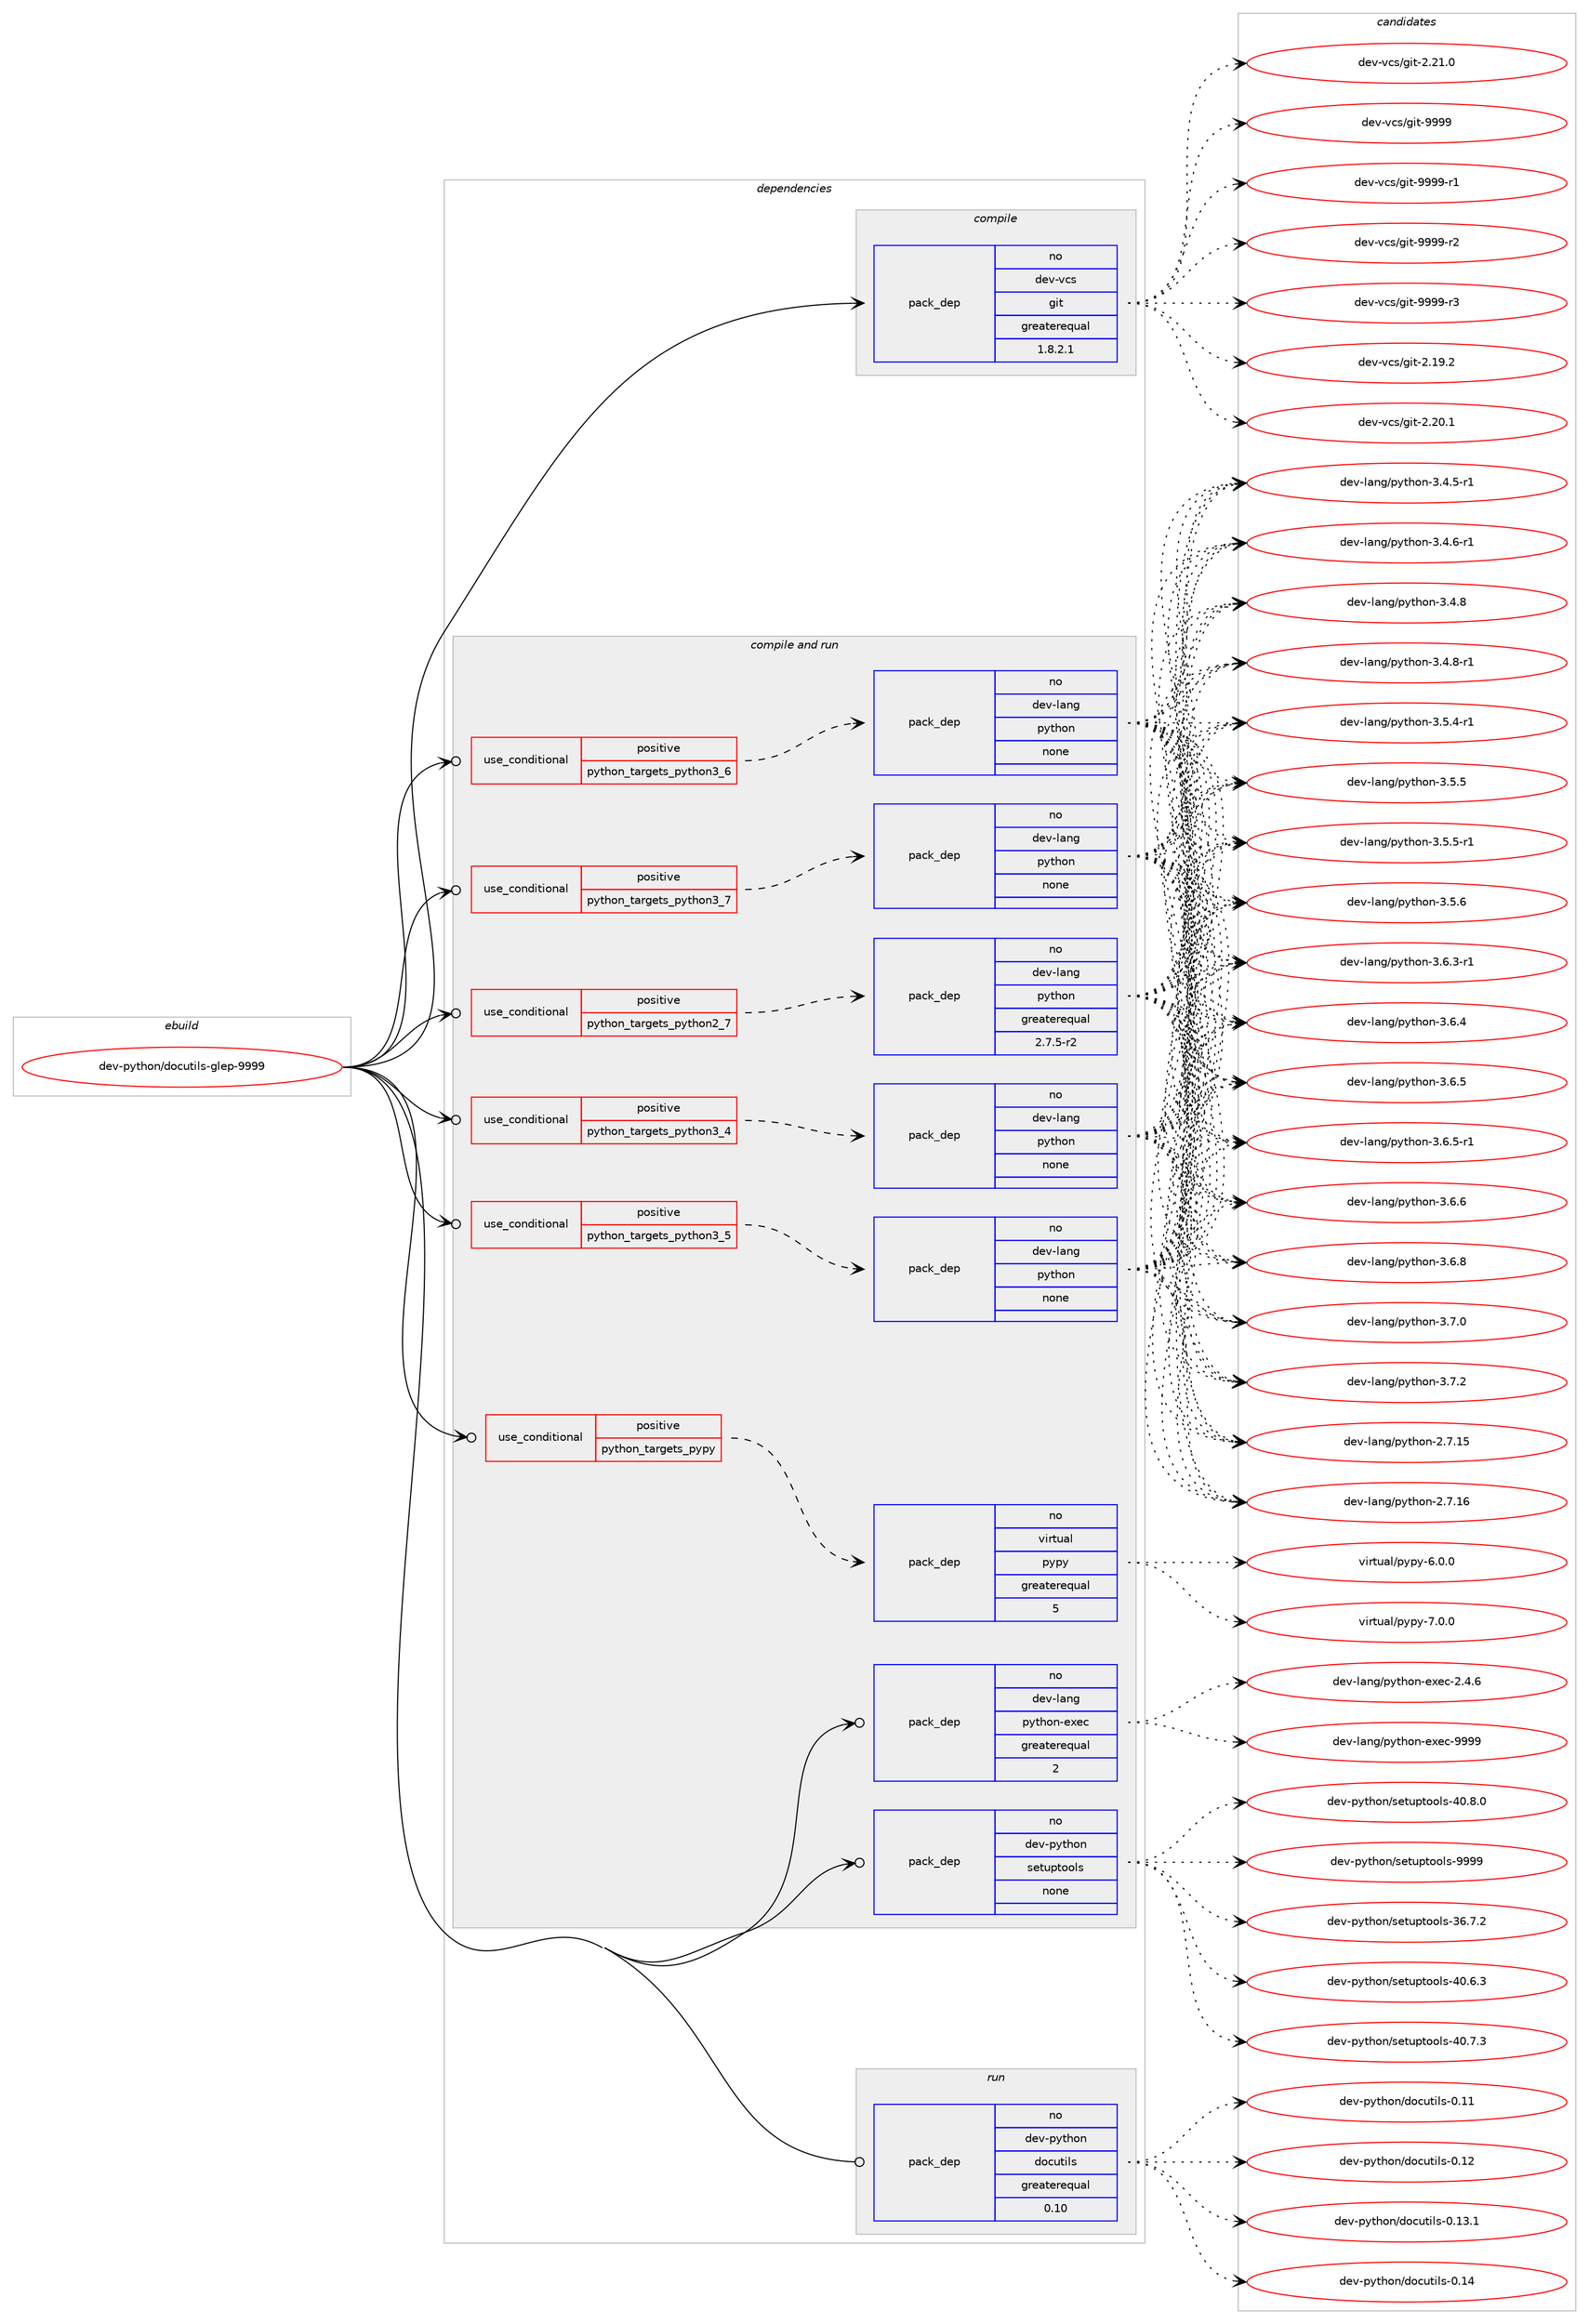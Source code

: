 digraph prolog {

# *************
# Graph options
# *************

newrank=true;
concentrate=true;
compound=true;
graph [rankdir=LR,fontname=Helvetica,fontsize=10,ranksep=1.5];#, ranksep=2.5, nodesep=0.2];
edge  [arrowhead=vee];
node  [fontname=Helvetica,fontsize=10];

# **********
# The ebuild
# **********

subgraph cluster_leftcol {
color=gray;
rank=same;
label=<<i>ebuild</i>>;
id [label="dev-python/docutils-glep-9999", color=red, width=4, href="../dev-python/docutils-glep-9999.svg"];
}

# ****************
# The dependencies
# ****************

subgraph cluster_midcol {
color=gray;
label=<<i>dependencies</i>>;
subgraph cluster_compile {
fillcolor="#eeeeee";
style=filled;
label=<<i>compile</i>>;
subgraph pack1010157 {
dependency1407042 [label=<<TABLE BORDER="0" CELLBORDER="1" CELLSPACING="0" CELLPADDING="4" WIDTH="220"><TR><TD ROWSPAN="6" CELLPADDING="30">pack_dep</TD></TR><TR><TD WIDTH="110">no</TD></TR><TR><TD>dev-vcs</TD></TR><TR><TD>git</TD></TR><TR><TD>greaterequal</TD></TR><TR><TD>1.8.2.1</TD></TR></TABLE>>, shape=none, color=blue];
}
id:e -> dependency1407042:w [weight=20,style="solid",arrowhead="vee"];
}
subgraph cluster_compileandrun {
fillcolor="#eeeeee";
style=filled;
label=<<i>compile and run</i>>;
subgraph cond373629 {
dependency1407043 [label=<<TABLE BORDER="0" CELLBORDER="1" CELLSPACING="0" CELLPADDING="4"><TR><TD ROWSPAN="3" CELLPADDING="10">use_conditional</TD></TR><TR><TD>positive</TD></TR><TR><TD>python_targets_pypy</TD></TR></TABLE>>, shape=none, color=red];
subgraph pack1010158 {
dependency1407044 [label=<<TABLE BORDER="0" CELLBORDER="1" CELLSPACING="0" CELLPADDING="4" WIDTH="220"><TR><TD ROWSPAN="6" CELLPADDING="30">pack_dep</TD></TR><TR><TD WIDTH="110">no</TD></TR><TR><TD>virtual</TD></TR><TR><TD>pypy</TD></TR><TR><TD>greaterequal</TD></TR><TR><TD>5</TD></TR></TABLE>>, shape=none, color=blue];
}
dependency1407043:e -> dependency1407044:w [weight=20,style="dashed",arrowhead="vee"];
}
id:e -> dependency1407043:w [weight=20,style="solid",arrowhead="odotvee"];
subgraph cond373630 {
dependency1407045 [label=<<TABLE BORDER="0" CELLBORDER="1" CELLSPACING="0" CELLPADDING="4"><TR><TD ROWSPAN="3" CELLPADDING="10">use_conditional</TD></TR><TR><TD>positive</TD></TR><TR><TD>python_targets_python2_7</TD></TR></TABLE>>, shape=none, color=red];
subgraph pack1010159 {
dependency1407046 [label=<<TABLE BORDER="0" CELLBORDER="1" CELLSPACING="0" CELLPADDING="4" WIDTH="220"><TR><TD ROWSPAN="6" CELLPADDING="30">pack_dep</TD></TR><TR><TD WIDTH="110">no</TD></TR><TR><TD>dev-lang</TD></TR><TR><TD>python</TD></TR><TR><TD>greaterequal</TD></TR><TR><TD>2.7.5-r2</TD></TR></TABLE>>, shape=none, color=blue];
}
dependency1407045:e -> dependency1407046:w [weight=20,style="dashed",arrowhead="vee"];
}
id:e -> dependency1407045:w [weight=20,style="solid",arrowhead="odotvee"];
subgraph cond373631 {
dependency1407047 [label=<<TABLE BORDER="0" CELLBORDER="1" CELLSPACING="0" CELLPADDING="4"><TR><TD ROWSPAN="3" CELLPADDING="10">use_conditional</TD></TR><TR><TD>positive</TD></TR><TR><TD>python_targets_python3_4</TD></TR></TABLE>>, shape=none, color=red];
subgraph pack1010160 {
dependency1407048 [label=<<TABLE BORDER="0" CELLBORDER="1" CELLSPACING="0" CELLPADDING="4" WIDTH="220"><TR><TD ROWSPAN="6" CELLPADDING="30">pack_dep</TD></TR><TR><TD WIDTH="110">no</TD></TR><TR><TD>dev-lang</TD></TR><TR><TD>python</TD></TR><TR><TD>none</TD></TR><TR><TD></TD></TR></TABLE>>, shape=none, color=blue];
}
dependency1407047:e -> dependency1407048:w [weight=20,style="dashed",arrowhead="vee"];
}
id:e -> dependency1407047:w [weight=20,style="solid",arrowhead="odotvee"];
subgraph cond373632 {
dependency1407049 [label=<<TABLE BORDER="0" CELLBORDER="1" CELLSPACING="0" CELLPADDING="4"><TR><TD ROWSPAN="3" CELLPADDING="10">use_conditional</TD></TR><TR><TD>positive</TD></TR><TR><TD>python_targets_python3_5</TD></TR></TABLE>>, shape=none, color=red];
subgraph pack1010161 {
dependency1407050 [label=<<TABLE BORDER="0" CELLBORDER="1" CELLSPACING="0" CELLPADDING="4" WIDTH="220"><TR><TD ROWSPAN="6" CELLPADDING="30">pack_dep</TD></TR><TR><TD WIDTH="110">no</TD></TR><TR><TD>dev-lang</TD></TR><TR><TD>python</TD></TR><TR><TD>none</TD></TR><TR><TD></TD></TR></TABLE>>, shape=none, color=blue];
}
dependency1407049:e -> dependency1407050:w [weight=20,style="dashed",arrowhead="vee"];
}
id:e -> dependency1407049:w [weight=20,style="solid",arrowhead="odotvee"];
subgraph cond373633 {
dependency1407051 [label=<<TABLE BORDER="0" CELLBORDER="1" CELLSPACING="0" CELLPADDING="4"><TR><TD ROWSPAN="3" CELLPADDING="10">use_conditional</TD></TR><TR><TD>positive</TD></TR><TR><TD>python_targets_python3_6</TD></TR></TABLE>>, shape=none, color=red];
subgraph pack1010162 {
dependency1407052 [label=<<TABLE BORDER="0" CELLBORDER="1" CELLSPACING="0" CELLPADDING="4" WIDTH="220"><TR><TD ROWSPAN="6" CELLPADDING="30">pack_dep</TD></TR><TR><TD WIDTH="110">no</TD></TR><TR><TD>dev-lang</TD></TR><TR><TD>python</TD></TR><TR><TD>none</TD></TR><TR><TD></TD></TR></TABLE>>, shape=none, color=blue];
}
dependency1407051:e -> dependency1407052:w [weight=20,style="dashed",arrowhead="vee"];
}
id:e -> dependency1407051:w [weight=20,style="solid",arrowhead="odotvee"];
subgraph cond373634 {
dependency1407053 [label=<<TABLE BORDER="0" CELLBORDER="1" CELLSPACING="0" CELLPADDING="4"><TR><TD ROWSPAN="3" CELLPADDING="10">use_conditional</TD></TR><TR><TD>positive</TD></TR><TR><TD>python_targets_python3_7</TD></TR></TABLE>>, shape=none, color=red];
subgraph pack1010163 {
dependency1407054 [label=<<TABLE BORDER="0" CELLBORDER="1" CELLSPACING="0" CELLPADDING="4" WIDTH="220"><TR><TD ROWSPAN="6" CELLPADDING="30">pack_dep</TD></TR><TR><TD WIDTH="110">no</TD></TR><TR><TD>dev-lang</TD></TR><TR><TD>python</TD></TR><TR><TD>none</TD></TR><TR><TD></TD></TR></TABLE>>, shape=none, color=blue];
}
dependency1407053:e -> dependency1407054:w [weight=20,style="dashed",arrowhead="vee"];
}
id:e -> dependency1407053:w [weight=20,style="solid",arrowhead="odotvee"];
subgraph pack1010164 {
dependency1407055 [label=<<TABLE BORDER="0" CELLBORDER="1" CELLSPACING="0" CELLPADDING="4" WIDTH="220"><TR><TD ROWSPAN="6" CELLPADDING="30">pack_dep</TD></TR><TR><TD WIDTH="110">no</TD></TR><TR><TD>dev-lang</TD></TR><TR><TD>python-exec</TD></TR><TR><TD>greaterequal</TD></TR><TR><TD>2</TD></TR></TABLE>>, shape=none, color=blue];
}
id:e -> dependency1407055:w [weight=20,style="solid",arrowhead="odotvee"];
subgraph pack1010165 {
dependency1407056 [label=<<TABLE BORDER="0" CELLBORDER="1" CELLSPACING="0" CELLPADDING="4" WIDTH="220"><TR><TD ROWSPAN="6" CELLPADDING="30">pack_dep</TD></TR><TR><TD WIDTH="110">no</TD></TR><TR><TD>dev-python</TD></TR><TR><TD>setuptools</TD></TR><TR><TD>none</TD></TR><TR><TD></TD></TR></TABLE>>, shape=none, color=blue];
}
id:e -> dependency1407056:w [weight=20,style="solid",arrowhead="odotvee"];
}
subgraph cluster_run {
fillcolor="#eeeeee";
style=filled;
label=<<i>run</i>>;
subgraph pack1010166 {
dependency1407057 [label=<<TABLE BORDER="0" CELLBORDER="1" CELLSPACING="0" CELLPADDING="4" WIDTH="220"><TR><TD ROWSPAN="6" CELLPADDING="30">pack_dep</TD></TR><TR><TD WIDTH="110">no</TD></TR><TR><TD>dev-python</TD></TR><TR><TD>docutils</TD></TR><TR><TD>greaterequal</TD></TR><TR><TD>0.10</TD></TR></TABLE>>, shape=none, color=blue];
}
id:e -> dependency1407057:w [weight=20,style="solid",arrowhead="odot"];
}
}

# **************
# The candidates
# **************

subgraph cluster_choices {
rank=same;
color=gray;
label=<<i>candidates</i>>;

subgraph choice1010157 {
color=black;
nodesep=1;
choice10010111845118991154710310511645504649574650 [label="dev-vcs/git-2.19.2", color=red, width=4,href="../dev-vcs/git-2.19.2.svg"];
choice10010111845118991154710310511645504650484649 [label="dev-vcs/git-2.20.1", color=red, width=4,href="../dev-vcs/git-2.20.1.svg"];
choice10010111845118991154710310511645504650494648 [label="dev-vcs/git-2.21.0", color=red, width=4,href="../dev-vcs/git-2.21.0.svg"];
choice1001011184511899115471031051164557575757 [label="dev-vcs/git-9999", color=red, width=4,href="../dev-vcs/git-9999.svg"];
choice10010111845118991154710310511645575757574511449 [label="dev-vcs/git-9999-r1", color=red, width=4,href="../dev-vcs/git-9999-r1.svg"];
choice10010111845118991154710310511645575757574511450 [label="dev-vcs/git-9999-r2", color=red, width=4,href="../dev-vcs/git-9999-r2.svg"];
choice10010111845118991154710310511645575757574511451 [label="dev-vcs/git-9999-r3", color=red, width=4,href="../dev-vcs/git-9999-r3.svg"];
dependency1407042:e -> choice10010111845118991154710310511645504649574650:w [style=dotted,weight="100"];
dependency1407042:e -> choice10010111845118991154710310511645504650484649:w [style=dotted,weight="100"];
dependency1407042:e -> choice10010111845118991154710310511645504650494648:w [style=dotted,weight="100"];
dependency1407042:e -> choice1001011184511899115471031051164557575757:w [style=dotted,weight="100"];
dependency1407042:e -> choice10010111845118991154710310511645575757574511449:w [style=dotted,weight="100"];
dependency1407042:e -> choice10010111845118991154710310511645575757574511450:w [style=dotted,weight="100"];
dependency1407042:e -> choice10010111845118991154710310511645575757574511451:w [style=dotted,weight="100"];
}
subgraph choice1010158 {
color=black;
nodesep=1;
choice1181051141161179710847112121112121455446484648 [label="virtual/pypy-6.0.0", color=red, width=4,href="../virtual/pypy-6.0.0.svg"];
choice1181051141161179710847112121112121455546484648 [label="virtual/pypy-7.0.0", color=red, width=4,href="../virtual/pypy-7.0.0.svg"];
dependency1407044:e -> choice1181051141161179710847112121112121455446484648:w [style=dotted,weight="100"];
dependency1407044:e -> choice1181051141161179710847112121112121455546484648:w [style=dotted,weight="100"];
}
subgraph choice1010159 {
color=black;
nodesep=1;
choice10010111845108971101034711212111610411111045504655464953 [label="dev-lang/python-2.7.15", color=red, width=4,href="../dev-lang/python-2.7.15.svg"];
choice10010111845108971101034711212111610411111045504655464954 [label="dev-lang/python-2.7.16", color=red, width=4,href="../dev-lang/python-2.7.16.svg"];
choice1001011184510897110103471121211161041111104551465246534511449 [label="dev-lang/python-3.4.5-r1", color=red, width=4,href="../dev-lang/python-3.4.5-r1.svg"];
choice1001011184510897110103471121211161041111104551465246544511449 [label="dev-lang/python-3.4.6-r1", color=red, width=4,href="../dev-lang/python-3.4.6-r1.svg"];
choice100101118451089711010347112121116104111110455146524656 [label="dev-lang/python-3.4.8", color=red, width=4,href="../dev-lang/python-3.4.8.svg"];
choice1001011184510897110103471121211161041111104551465246564511449 [label="dev-lang/python-3.4.8-r1", color=red, width=4,href="../dev-lang/python-3.4.8-r1.svg"];
choice1001011184510897110103471121211161041111104551465346524511449 [label="dev-lang/python-3.5.4-r1", color=red, width=4,href="../dev-lang/python-3.5.4-r1.svg"];
choice100101118451089711010347112121116104111110455146534653 [label="dev-lang/python-3.5.5", color=red, width=4,href="../dev-lang/python-3.5.5.svg"];
choice1001011184510897110103471121211161041111104551465346534511449 [label="dev-lang/python-3.5.5-r1", color=red, width=4,href="../dev-lang/python-3.5.5-r1.svg"];
choice100101118451089711010347112121116104111110455146534654 [label="dev-lang/python-3.5.6", color=red, width=4,href="../dev-lang/python-3.5.6.svg"];
choice1001011184510897110103471121211161041111104551465446514511449 [label="dev-lang/python-3.6.3-r1", color=red, width=4,href="../dev-lang/python-3.6.3-r1.svg"];
choice100101118451089711010347112121116104111110455146544652 [label="dev-lang/python-3.6.4", color=red, width=4,href="../dev-lang/python-3.6.4.svg"];
choice100101118451089711010347112121116104111110455146544653 [label="dev-lang/python-3.6.5", color=red, width=4,href="../dev-lang/python-3.6.5.svg"];
choice1001011184510897110103471121211161041111104551465446534511449 [label="dev-lang/python-3.6.5-r1", color=red, width=4,href="../dev-lang/python-3.6.5-r1.svg"];
choice100101118451089711010347112121116104111110455146544654 [label="dev-lang/python-3.6.6", color=red, width=4,href="../dev-lang/python-3.6.6.svg"];
choice100101118451089711010347112121116104111110455146544656 [label="dev-lang/python-3.6.8", color=red, width=4,href="../dev-lang/python-3.6.8.svg"];
choice100101118451089711010347112121116104111110455146554648 [label="dev-lang/python-3.7.0", color=red, width=4,href="../dev-lang/python-3.7.0.svg"];
choice100101118451089711010347112121116104111110455146554650 [label="dev-lang/python-3.7.2", color=red, width=4,href="../dev-lang/python-3.7.2.svg"];
dependency1407046:e -> choice10010111845108971101034711212111610411111045504655464953:w [style=dotted,weight="100"];
dependency1407046:e -> choice10010111845108971101034711212111610411111045504655464954:w [style=dotted,weight="100"];
dependency1407046:e -> choice1001011184510897110103471121211161041111104551465246534511449:w [style=dotted,weight="100"];
dependency1407046:e -> choice1001011184510897110103471121211161041111104551465246544511449:w [style=dotted,weight="100"];
dependency1407046:e -> choice100101118451089711010347112121116104111110455146524656:w [style=dotted,weight="100"];
dependency1407046:e -> choice1001011184510897110103471121211161041111104551465246564511449:w [style=dotted,weight="100"];
dependency1407046:e -> choice1001011184510897110103471121211161041111104551465346524511449:w [style=dotted,weight="100"];
dependency1407046:e -> choice100101118451089711010347112121116104111110455146534653:w [style=dotted,weight="100"];
dependency1407046:e -> choice1001011184510897110103471121211161041111104551465346534511449:w [style=dotted,weight="100"];
dependency1407046:e -> choice100101118451089711010347112121116104111110455146534654:w [style=dotted,weight="100"];
dependency1407046:e -> choice1001011184510897110103471121211161041111104551465446514511449:w [style=dotted,weight="100"];
dependency1407046:e -> choice100101118451089711010347112121116104111110455146544652:w [style=dotted,weight="100"];
dependency1407046:e -> choice100101118451089711010347112121116104111110455146544653:w [style=dotted,weight="100"];
dependency1407046:e -> choice1001011184510897110103471121211161041111104551465446534511449:w [style=dotted,weight="100"];
dependency1407046:e -> choice100101118451089711010347112121116104111110455146544654:w [style=dotted,weight="100"];
dependency1407046:e -> choice100101118451089711010347112121116104111110455146544656:w [style=dotted,weight="100"];
dependency1407046:e -> choice100101118451089711010347112121116104111110455146554648:w [style=dotted,weight="100"];
dependency1407046:e -> choice100101118451089711010347112121116104111110455146554650:w [style=dotted,weight="100"];
}
subgraph choice1010160 {
color=black;
nodesep=1;
choice10010111845108971101034711212111610411111045504655464953 [label="dev-lang/python-2.7.15", color=red, width=4,href="../dev-lang/python-2.7.15.svg"];
choice10010111845108971101034711212111610411111045504655464954 [label="dev-lang/python-2.7.16", color=red, width=4,href="../dev-lang/python-2.7.16.svg"];
choice1001011184510897110103471121211161041111104551465246534511449 [label="dev-lang/python-3.4.5-r1", color=red, width=4,href="../dev-lang/python-3.4.5-r1.svg"];
choice1001011184510897110103471121211161041111104551465246544511449 [label="dev-lang/python-3.4.6-r1", color=red, width=4,href="../dev-lang/python-3.4.6-r1.svg"];
choice100101118451089711010347112121116104111110455146524656 [label="dev-lang/python-3.4.8", color=red, width=4,href="../dev-lang/python-3.4.8.svg"];
choice1001011184510897110103471121211161041111104551465246564511449 [label="dev-lang/python-3.4.8-r1", color=red, width=4,href="../dev-lang/python-3.4.8-r1.svg"];
choice1001011184510897110103471121211161041111104551465346524511449 [label="dev-lang/python-3.5.4-r1", color=red, width=4,href="../dev-lang/python-3.5.4-r1.svg"];
choice100101118451089711010347112121116104111110455146534653 [label="dev-lang/python-3.5.5", color=red, width=4,href="../dev-lang/python-3.5.5.svg"];
choice1001011184510897110103471121211161041111104551465346534511449 [label="dev-lang/python-3.5.5-r1", color=red, width=4,href="../dev-lang/python-3.5.5-r1.svg"];
choice100101118451089711010347112121116104111110455146534654 [label="dev-lang/python-3.5.6", color=red, width=4,href="../dev-lang/python-3.5.6.svg"];
choice1001011184510897110103471121211161041111104551465446514511449 [label="dev-lang/python-3.6.3-r1", color=red, width=4,href="../dev-lang/python-3.6.3-r1.svg"];
choice100101118451089711010347112121116104111110455146544652 [label="dev-lang/python-3.6.4", color=red, width=4,href="../dev-lang/python-3.6.4.svg"];
choice100101118451089711010347112121116104111110455146544653 [label="dev-lang/python-3.6.5", color=red, width=4,href="../dev-lang/python-3.6.5.svg"];
choice1001011184510897110103471121211161041111104551465446534511449 [label="dev-lang/python-3.6.5-r1", color=red, width=4,href="../dev-lang/python-3.6.5-r1.svg"];
choice100101118451089711010347112121116104111110455146544654 [label="dev-lang/python-3.6.6", color=red, width=4,href="../dev-lang/python-3.6.6.svg"];
choice100101118451089711010347112121116104111110455146544656 [label="dev-lang/python-3.6.8", color=red, width=4,href="../dev-lang/python-3.6.8.svg"];
choice100101118451089711010347112121116104111110455146554648 [label="dev-lang/python-3.7.0", color=red, width=4,href="../dev-lang/python-3.7.0.svg"];
choice100101118451089711010347112121116104111110455146554650 [label="dev-lang/python-3.7.2", color=red, width=4,href="../dev-lang/python-3.7.2.svg"];
dependency1407048:e -> choice10010111845108971101034711212111610411111045504655464953:w [style=dotted,weight="100"];
dependency1407048:e -> choice10010111845108971101034711212111610411111045504655464954:w [style=dotted,weight="100"];
dependency1407048:e -> choice1001011184510897110103471121211161041111104551465246534511449:w [style=dotted,weight="100"];
dependency1407048:e -> choice1001011184510897110103471121211161041111104551465246544511449:w [style=dotted,weight="100"];
dependency1407048:e -> choice100101118451089711010347112121116104111110455146524656:w [style=dotted,weight="100"];
dependency1407048:e -> choice1001011184510897110103471121211161041111104551465246564511449:w [style=dotted,weight="100"];
dependency1407048:e -> choice1001011184510897110103471121211161041111104551465346524511449:w [style=dotted,weight="100"];
dependency1407048:e -> choice100101118451089711010347112121116104111110455146534653:w [style=dotted,weight="100"];
dependency1407048:e -> choice1001011184510897110103471121211161041111104551465346534511449:w [style=dotted,weight="100"];
dependency1407048:e -> choice100101118451089711010347112121116104111110455146534654:w [style=dotted,weight="100"];
dependency1407048:e -> choice1001011184510897110103471121211161041111104551465446514511449:w [style=dotted,weight="100"];
dependency1407048:e -> choice100101118451089711010347112121116104111110455146544652:w [style=dotted,weight="100"];
dependency1407048:e -> choice100101118451089711010347112121116104111110455146544653:w [style=dotted,weight="100"];
dependency1407048:e -> choice1001011184510897110103471121211161041111104551465446534511449:w [style=dotted,weight="100"];
dependency1407048:e -> choice100101118451089711010347112121116104111110455146544654:w [style=dotted,weight="100"];
dependency1407048:e -> choice100101118451089711010347112121116104111110455146544656:w [style=dotted,weight="100"];
dependency1407048:e -> choice100101118451089711010347112121116104111110455146554648:w [style=dotted,weight="100"];
dependency1407048:e -> choice100101118451089711010347112121116104111110455146554650:w [style=dotted,weight="100"];
}
subgraph choice1010161 {
color=black;
nodesep=1;
choice10010111845108971101034711212111610411111045504655464953 [label="dev-lang/python-2.7.15", color=red, width=4,href="../dev-lang/python-2.7.15.svg"];
choice10010111845108971101034711212111610411111045504655464954 [label="dev-lang/python-2.7.16", color=red, width=4,href="../dev-lang/python-2.7.16.svg"];
choice1001011184510897110103471121211161041111104551465246534511449 [label="dev-lang/python-3.4.5-r1", color=red, width=4,href="../dev-lang/python-3.4.5-r1.svg"];
choice1001011184510897110103471121211161041111104551465246544511449 [label="dev-lang/python-3.4.6-r1", color=red, width=4,href="../dev-lang/python-3.4.6-r1.svg"];
choice100101118451089711010347112121116104111110455146524656 [label="dev-lang/python-3.4.8", color=red, width=4,href="../dev-lang/python-3.4.8.svg"];
choice1001011184510897110103471121211161041111104551465246564511449 [label="dev-lang/python-3.4.8-r1", color=red, width=4,href="../dev-lang/python-3.4.8-r1.svg"];
choice1001011184510897110103471121211161041111104551465346524511449 [label="dev-lang/python-3.5.4-r1", color=red, width=4,href="../dev-lang/python-3.5.4-r1.svg"];
choice100101118451089711010347112121116104111110455146534653 [label="dev-lang/python-3.5.5", color=red, width=4,href="../dev-lang/python-3.5.5.svg"];
choice1001011184510897110103471121211161041111104551465346534511449 [label="dev-lang/python-3.5.5-r1", color=red, width=4,href="../dev-lang/python-3.5.5-r1.svg"];
choice100101118451089711010347112121116104111110455146534654 [label="dev-lang/python-3.5.6", color=red, width=4,href="../dev-lang/python-3.5.6.svg"];
choice1001011184510897110103471121211161041111104551465446514511449 [label="dev-lang/python-3.6.3-r1", color=red, width=4,href="../dev-lang/python-3.6.3-r1.svg"];
choice100101118451089711010347112121116104111110455146544652 [label="dev-lang/python-3.6.4", color=red, width=4,href="../dev-lang/python-3.6.4.svg"];
choice100101118451089711010347112121116104111110455146544653 [label="dev-lang/python-3.6.5", color=red, width=4,href="../dev-lang/python-3.6.5.svg"];
choice1001011184510897110103471121211161041111104551465446534511449 [label="dev-lang/python-3.6.5-r1", color=red, width=4,href="../dev-lang/python-3.6.5-r1.svg"];
choice100101118451089711010347112121116104111110455146544654 [label="dev-lang/python-3.6.6", color=red, width=4,href="../dev-lang/python-3.6.6.svg"];
choice100101118451089711010347112121116104111110455146544656 [label="dev-lang/python-3.6.8", color=red, width=4,href="../dev-lang/python-3.6.8.svg"];
choice100101118451089711010347112121116104111110455146554648 [label="dev-lang/python-3.7.0", color=red, width=4,href="../dev-lang/python-3.7.0.svg"];
choice100101118451089711010347112121116104111110455146554650 [label="dev-lang/python-3.7.2", color=red, width=4,href="../dev-lang/python-3.7.2.svg"];
dependency1407050:e -> choice10010111845108971101034711212111610411111045504655464953:w [style=dotted,weight="100"];
dependency1407050:e -> choice10010111845108971101034711212111610411111045504655464954:w [style=dotted,weight="100"];
dependency1407050:e -> choice1001011184510897110103471121211161041111104551465246534511449:w [style=dotted,weight="100"];
dependency1407050:e -> choice1001011184510897110103471121211161041111104551465246544511449:w [style=dotted,weight="100"];
dependency1407050:e -> choice100101118451089711010347112121116104111110455146524656:w [style=dotted,weight="100"];
dependency1407050:e -> choice1001011184510897110103471121211161041111104551465246564511449:w [style=dotted,weight="100"];
dependency1407050:e -> choice1001011184510897110103471121211161041111104551465346524511449:w [style=dotted,weight="100"];
dependency1407050:e -> choice100101118451089711010347112121116104111110455146534653:w [style=dotted,weight="100"];
dependency1407050:e -> choice1001011184510897110103471121211161041111104551465346534511449:w [style=dotted,weight="100"];
dependency1407050:e -> choice100101118451089711010347112121116104111110455146534654:w [style=dotted,weight="100"];
dependency1407050:e -> choice1001011184510897110103471121211161041111104551465446514511449:w [style=dotted,weight="100"];
dependency1407050:e -> choice100101118451089711010347112121116104111110455146544652:w [style=dotted,weight="100"];
dependency1407050:e -> choice100101118451089711010347112121116104111110455146544653:w [style=dotted,weight="100"];
dependency1407050:e -> choice1001011184510897110103471121211161041111104551465446534511449:w [style=dotted,weight="100"];
dependency1407050:e -> choice100101118451089711010347112121116104111110455146544654:w [style=dotted,weight="100"];
dependency1407050:e -> choice100101118451089711010347112121116104111110455146544656:w [style=dotted,weight="100"];
dependency1407050:e -> choice100101118451089711010347112121116104111110455146554648:w [style=dotted,weight="100"];
dependency1407050:e -> choice100101118451089711010347112121116104111110455146554650:w [style=dotted,weight="100"];
}
subgraph choice1010162 {
color=black;
nodesep=1;
choice10010111845108971101034711212111610411111045504655464953 [label="dev-lang/python-2.7.15", color=red, width=4,href="../dev-lang/python-2.7.15.svg"];
choice10010111845108971101034711212111610411111045504655464954 [label="dev-lang/python-2.7.16", color=red, width=4,href="../dev-lang/python-2.7.16.svg"];
choice1001011184510897110103471121211161041111104551465246534511449 [label="dev-lang/python-3.4.5-r1", color=red, width=4,href="../dev-lang/python-3.4.5-r1.svg"];
choice1001011184510897110103471121211161041111104551465246544511449 [label="dev-lang/python-3.4.6-r1", color=red, width=4,href="../dev-lang/python-3.4.6-r1.svg"];
choice100101118451089711010347112121116104111110455146524656 [label="dev-lang/python-3.4.8", color=red, width=4,href="../dev-lang/python-3.4.8.svg"];
choice1001011184510897110103471121211161041111104551465246564511449 [label="dev-lang/python-3.4.8-r1", color=red, width=4,href="../dev-lang/python-3.4.8-r1.svg"];
choice1001011184510897110103471121211161041111104551465346524511449 [label="dev-lang/python-3.5.4-r1", color=red, width=4,href="../dev-lang/python-3.5.4-r1.svg"];
choice100101118451089711010347112121116104111110455146534653 [label="dev-lang/python-3.5.5", color=red, width=4,href="../dev-lang/python-3.5.5.svg"];
choice1001011184510897110103471121211161041111104551465346534511449 [label="dev-lang/python-3.5.5-r1", color=red, width=4,href="../dev-lang/python-3.5.5-r1.svg"];
choice100101118451089711010347112121116104111110455146534654 [label="dev-lang/python-3.5.6", color=red, width=4,href="../dev-lang/python-3.5.6.svg"];
choice1001011184510897110103471121211161041111104551465446514511449 [label="dev-lang/python-3.6.3-r1", color=red, width=4,href="../dev-lang/python-3.6.3-r1.svg"];
choice100101118451089711010347112121116104111110455146544652 [label="dev-lang/python-3.6.4", color=red, width=4,href="../dev-lang/python-3.6.4.svg"];
choice100101118451089711010347112121116104111110455146544653 [label="dev-lang/python-3.6.5", color=red, width=4,href="../dev-lang/python-3.6.5.svg"];
choice1001011184510897110103471121211161041111104551465446534511449 [label="dev-lang/python-3.6.5-r1", color=red, width=4,href="../dev-lang/python-3.6.5-r1.svg"];
choice100101118451089711010347112121116104111110455146544654 [label="dev-lang/python-3.6.6", color=red, width=4,href="../dev-lang/python-3.6.6.svg"];
choice100101118451089711010347112121116104111110455146544656 [label="dev-lang/python-3.6.8", color=red, width=4,href="../dev-lang/python-3.6.8.svg"];
choice100101118451089711010347112121116104111110455146554648 [label="dev-lang/python-3.7.0", color=red, width=4,href="../dev-lang/python-3.7.0.svg"];
choice100101118451089711010347112121116104111110455146554650 [label="dev-lang/python-3.7.2", color=red, width=4,href="../dev-lang/python-3.7.2.svg"];
dependency1407052:e -> choice10010111845108971101034711212111610411111045504655464953:w [style=dotted,weight="100"];
dependency1407052:e -> choice10010111845108971101034711212111610411111045504655464954:w [style=dotted,weight="100"];
dependency1407052:e -> choice1001011184510897110103471121211161041111104551465246534511449:w [style=dotted,weight="100"];
dependency1407052:e -> choice1001011184510897110103471121211161041111104551465246544511449:w [style=dotted,weight="100"];
dependency1407052:e -> choice100101118451089711010347112121116104111110455146524656:w [style=dotted,weight="100"];
dependency1407052:e -> choice1001011184510897110103471121211161041111104551465246564511449:w [style=dotted,weight="100"];
dependency1407052:e -> choice1001011184510897110103471121211161041111104551465346524511449:w [style=dotted,weight="100"];
dependency1407052:e -> choice100101118451089711010347112121116104111110455146534653:w [style=dotted,weight="100"];
dependency1407052:e -> choice1001011184510897110103471121211161041111104551465346534511449:w [style=dotted,weight="100"];
dependency1407052:e -> choice100101118451089711010347112121116104111110455146534654:w [style=dotted,weight="100"];
dependency1407052:e -> choice1001011184510897110103471121211161041111104551465446514511449:w [style=dotted,weight="100"];
dependency1407052:e -> choice100101118451089711010347112121116104111110455146544652:w [style=dotted,weight="100"];
dependency1407052:e -> choice100101118451089711010347112121116104111110455146544653:w [style=dotted,weight="100"];
dependency1407052:e -> choice1001011184510897110103471121211161041111104551465446534511449:w [style=dotted,weight="100"];
dependency1407052:e -> choice100101118451089711010347112121116104111110455146544654:w [style=dotted,weight="100"];
dependency1407052:e -> choice100101118451089711010347112121116104111110455146544656:w [style=dotted,weight="100"];
dependency1407052:e -> choice100101118451089711010347112121116104111110455146554648:w [style=dotted,weight="100"];
dependency1407052:e -> choice100101118451089711010347112121116104111110455146554650:w [style=dotted,weight="100"];
}
subgraph choice1010163 {
color=black;
nodesep=1;
choice10010111845108971101034711212111610411111045504655464953 [label="dev-lang/python-2.7.15", color=red, width=4,href="../dev-lang/python-2.7.15.svg"];
choice10010111845108971101034711212111610411111045504655464954 [label="dev-lang/python-2.7.16", color=red, width=4,href="../dev-lang/python-2.7.16.svg"];
choice1001011184510897110103471121211161041111104551465246534511449 [label="dev-lang/python-3.4.5-r1", color=red, width=4,href="../dev-lang/python-3.4.5-r1.svg"];
choice1001011184510897110103471121211161041111104551465246544511449 [label="dev-lang/python-3.4.6-r1", color=red, width=4,href="../dev-lang/python-3.4.6-r1.svg"];
choice100101118451089711010347112121116104111110455146524656 [label="dev-lang/python-3.4.8", color=red, width=4,href="../dev-lang/python-3.4.8.svg"];
choice1001011184510897110103471121211161041111104551465246564511449 [label="dev-lang/python-3.4.8-r1", color=red, width=4,href="../dev-lang/python-3.4.8-r1.svg"];
choice1001011184510897110103471121211161041111104551465346524511449 [label="dev-lang/python-3.5.4-r1", color=red, width=4,href="../dev-lang/python-3.5.4-r1.svg"];
choice100101118451089711010347112121116104111110455146534653 [label="dev-lang/python-3.5.5", color=red, width=4,href="../dev-lang/python-3.5.5.svg"];
choice1001011184510897110103471121211161041111104551465346534511449 [label="dev-lang/python-3.5.5-r1", color=red, width=4,href="../dev-lang/python-3.5.5-r1.svg"];
choice100101118451089711010347112121116104111110455146534654 [label="dev-lang/python-3.5.6", color=red, width=4,href="../dev-lang/python-3.5.6.svg"];
choice1001011184510897110103471121211161041111104551465446514511449 [label="dev-lang/python-3.6.3-r1", color=red, width=4,href="../dev-lang/python-3.6.3-r1.svg"];
choice100101118451089711010347112121116104111110455146544652 [label="dev-lang/python-3.6.4", color=red, width=4,href="../dev-lang/python-3.6.4.svg"];
choice100101118451089711010347112121116104111110455146544653 [label="dev-lang/python-3.6.5", color=red, width=4,href="../dev-lang/python-3.6.5.svg"];
choice1001011184510897110103471121211161041111104551465446534511449 [label="dev-lang/python-3.6.5-r1", color=red, width=4,href="../dev-lang/python-3.6.5-r1.svg"];
choice100101118451089711010347112121116104111110455146544654 [label="dev-lang/python-3.6.6", color=red, width=4,href="../dev-lang/python-3.6.6.svg"];
choice100101118451089711010347112121116104111110455146544656 [label="dev-lang/python-3.6.8", color=red, width=4,href="../dev-lang/python-3.6.8.svg"];
choice100101118451089711010347112121116104111110455146554648 [label="dev-lang/python-3.7.0", color=red, width=4,href="../dev-lang/python-3.7.0.svg"];
choice100101118451089711010347112121116104111110455146554650 [label="dev-lang/python-3.7.2", color=red, width=4,href="../dev-lang/python-3.7.2.svg"];
dependency1407054:e -> choice10010111845108971101034711212111610411111045504655464953:w [style=dotted,weight="100"];
dependency1407054:e -> choice10010111845108971101034711212111610411111045504655464954:w [style=dotted,weight="100"];
dependency1407054:e -> choice1001011184510897110103471121211161041111104551465246534511449:w [style=dotted,weight="100"];
dependency1407054:e -> choice1001011184510897110103471121211161041111104551465246544511449:w [style=dotted,weight="100"];
dependency1407054:e -> choice100101118451089711010347112121116104111110455146524656:w [style=dotted,weight="100"];
dependency1407054:e -> choice1001011184510897110103471121211161041111104551465246564511449:w [style=dotted,weight="100"];
dependency1407054:e -> choice1001011184510897110103471121211161041111104551465346524511449:w [style=dotted,weight="100"];
dependency1407054:e -> choice100101118451089711010347112121116104111110455146534653:w [style=dotted,weight="100"];
dependency1407054:e -> choice1001011184510897110103471121211161041111104551465346534511449:w [style=dotted,weight="100"];
dependency1407054:e -> choice100101118451089711010347112121116104111110455146534654:w [style=dotted,weight="100"];
dependency1407054:e -> choice1001011184510897110103471121211161041111104551465446514511449:w [style=dotted,weight="100"];
dependency1407054:e -> choice100101118451089711010347112121116104111110455146544652:w [style=dotted,weight="100"];
dependency1407054:e -> choice100101118451089711010347112121116104111110455146544653:w [style=dotted,weight="100"];
dependency1407054:e -> choice1001011184510897110103471121211161041111104551465446534511449:w [style=dotted,weight="100"];
dependency1407054:e -> choice100101118451089711010347112121116104111110455146544654:w [style=dotted,weight="100"];
dependency1407054:e -> choice100101118451089711010347112121116104111110455146544656:w [style=dotted,weight="100"];
dependency1407054:e -> choice100101118451089711010347112121116104111110455146554648:w [style=dotted,weight="100"];
dependency1407054:e -> choice100101118451089711010347112121116104111110455146554650:w [style=dotted,weight="100"];
}
subgraph choice1010164 {
color=black;
nodesep=1;
choice1001011184510897110103471121211161041111104510112010199455046524654 [label="dev-lang/python-exec-2.4.6", color=red, width=4,href="../dev-lang/python-exec-2.4.6.svg"];
choice10010111845108971101034711212111610411111045101120101994557575757 [label="dev-lang/python-exec-9999", color=red, width=4,href="../dev-lang/python-exec-9999.svg"];
dependency1407055:e -> choice1001011184510897110103471121211161041111104510112010199455046524654:w [style=dotted,weight="100"];
dependency1407055:e -> choice10010111845108971101034711212111610411111045101120101994557575757:w [style=dotted,weight="100"];
}
subgraph choice1010165 {
color=black;
nodesep=1;
choice100101118451121211161041111104711510111611711211611111110811545515446554650 [label="dev-python/setuptools-36.7.2", color=red, width=4,href="../dev-python/setuptools-36.7.2.svg"];
choice100101118451121211161041111104711510111611711211611111110811545524846544651 [label="dev-python/setuptools-40.6.3", color=red, width=4,href="../dev-python/setuptools-40.6.3.svg"];
choice100101118451121211161041111104711510111611711211611111110811545524846554651 [label="dev-python/setuptools-40.7.3", color=red, width=4,href="../dev-python/setuptools-40.7.3.svg"];
choice100101118451121211161041111104711510111611711211611111110811545524846564648 [label="dev-python/setuptools-40.8.0", color=red, width=4,href="../dev-python/setuptools-40.8.0.svg"];
choice10010111845112121116104111110471151011161171121161111111081154557575757 [label="dev-python/setuptools-9999", color=red, width=4,href="../dev-python/setuptools-9999.svg"];
dependency1407056:e -> choice100101118451121211161041111104711510111611711211611111110811545515446554650:w [style=dotted,weight="100"];
dependency1407056:e -> choice100101118451121211161041111104711510111611711211611111110811545524846544651:w [style=dotted,weight="100"];
dependency1407056:e -> choice100101118451121211161041111104711510111611711211611111110811545524846554651:w [style=dotted,weight="100"];
dependency1407056:e -> choice100101118451121211161041111104711510111611711211611111110811545524846564648:w [style=dotted,weight="100"];
dependency1407056:e -> choice10010111845112121116104111110471151011161171121161111111081154557575757:w [style=dotted,weight="100"];
}
subgraph choice1010166 {
color=black;
nodesep=1;
choice1001011184511212111610411111047100111991171161051081154548464949 [label="dev-python/docutils-0.11", color=red, width=4,href="../dev-python/docutils-0.11.svg"];
choice1001011184511212111610411111047100111991171161051081154548464950 [label="dev-python/docutils-0.12", color=red, width=4,href="../dev-python/docutils-0.12.svg"];
choice10010111845112121116104111110471001119911711610510811545484649514649 [label="dev-python/docutils-0.13.1", color=red, width=4,href="../dev-python/docutils-0.13.1.svg"];
choice1001011184511212111610411111047100111991171161051081154548464952 [label="dev-python/docutils-0.14", color=red, width=4,href="../dev-python/docutils-0.14.svg"];
dependency1407057:e -> choice1001011184511212111610411111047100111991171161051081154548464949:w [style=dotted,weight="100"];
dependency1407057:e -> choice1001011184511212111610411111047100111991171161051081154548464950:w [style=dotted,weight="100"];
dependency1407057:e -> choice10010111845112121116104111110471001119911711610510811545484649514649:w [style=dotted,weight="100"];
dependency1407057:e -> choice1001011184511212111610411111047100111991171161051081154548464952:w [style=dotted,weight="100"];
}
}

}
